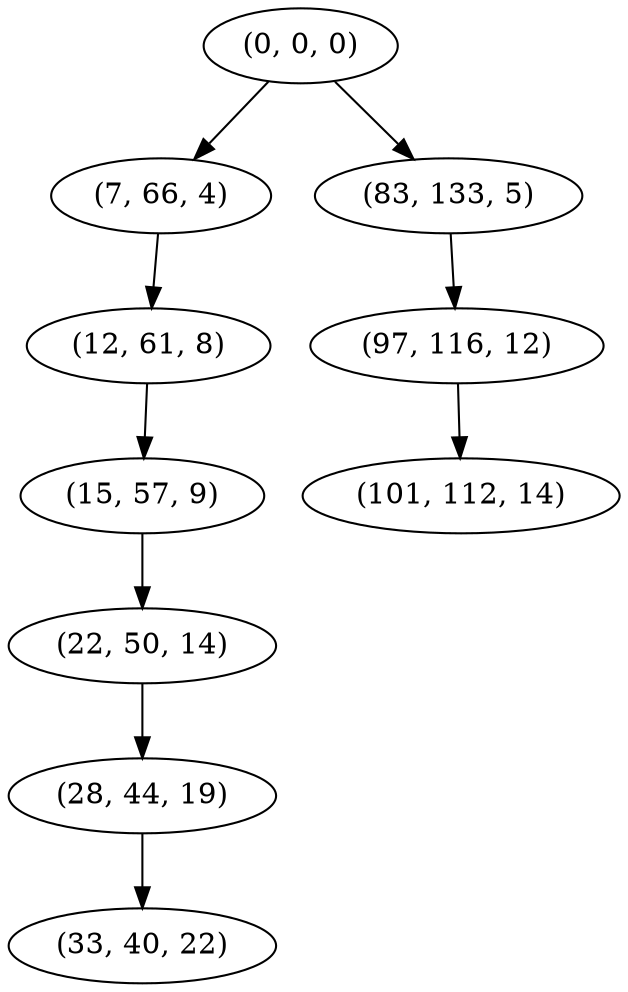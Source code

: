 digraph tree {
    "(0, 0, 0)";
    "(7, 66, 4)";
    "(12, 61, 8)";
    "(15, 57, 9)";
    "(22, 50, 14)";
    "(28, 44, 19)";
    "(33, 40, 22)";
    "(83, 133, 5)";
    "(97, 116, 12)";
    "(101, 112, 14)";
    "(0, 0, 0)" -> "(7, 66, 4)";
    "(0, 0, 0)" -> "(83, 133, 5)";
    "(7, 66, 4)" -> "(12, 61, 8)";
    "(12, 61, 8)" -> "(15, 57, 9)";
    "(15, 57, 9)" -> "(22, 50, 14)";
    "(22, 50, 14)" -> "(28, 44, 19)";
    "(28, 44, 19)" -> "(33, 40, 22)";
    "(83, 133, 5)" -> "(97, 116, 12)";
    "(97, 116, 12)" -> "(101, 112, 14)";
}
